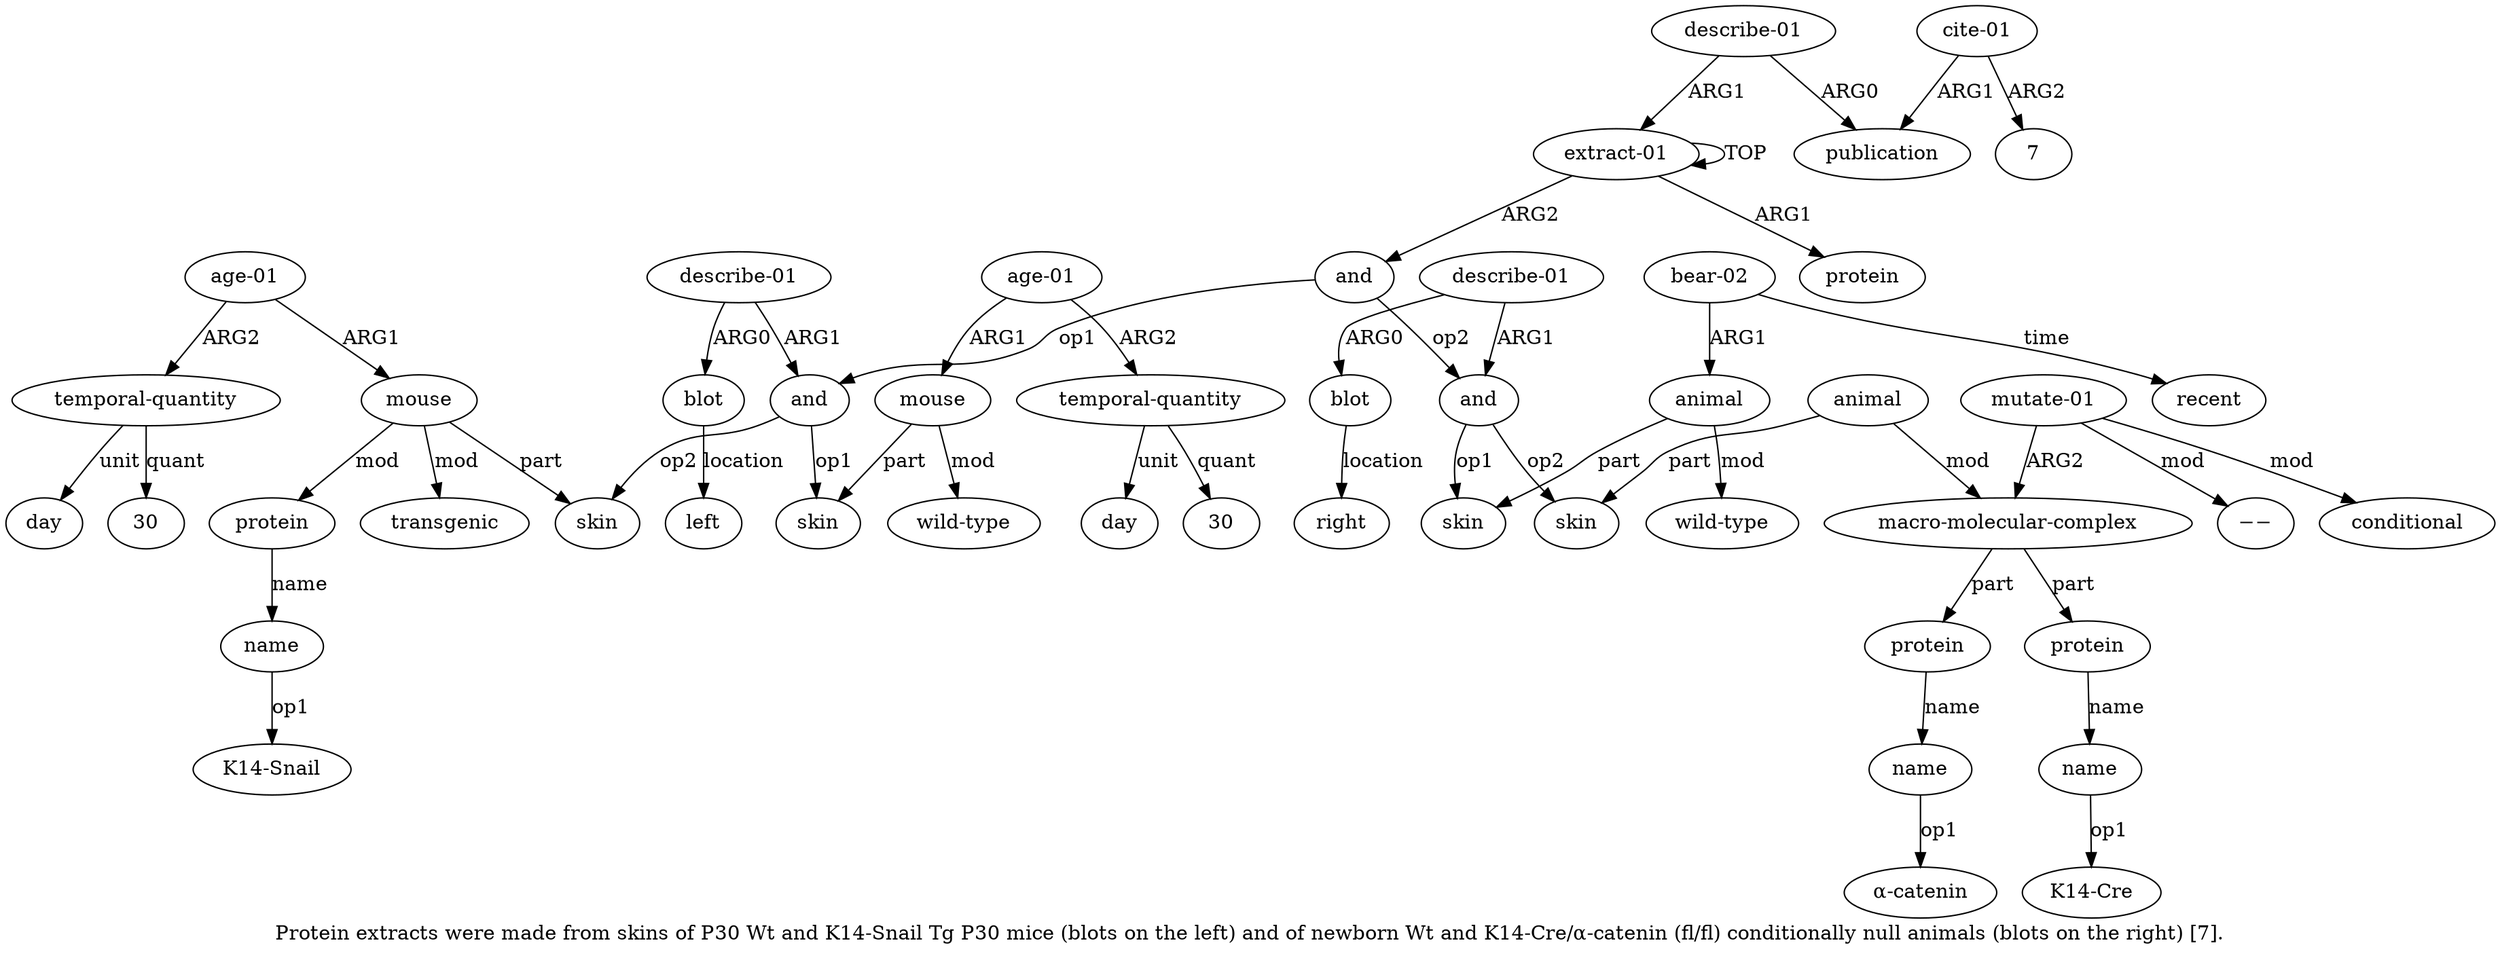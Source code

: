 digraph  {
	graph [label="Protein extracts were made from skins of P30 Wt and K14-Snail Tg P30 mice (blots on the left) and of newborn Wt and K14-Cre/α-catenin (\
fl/fl) conditionally null animals (blots on the right) [7]."];
	node [label="\N"];
	a20	 [color=black,
		gold_ind=20,
		gold_label=left,
		label=left,
		test_ind=20,
		test_label=left];
	a21	 [color=black,
		gold_ind=21,
		gold_label=and,
		label=and,
		test_ind=21,
		test_label=and];
	a22	 [color=black,
		gold_ind=22,
		gold_label=skin,
		label=skin,
		test_ind=22,
		test_label=skin];
	a21 -> a22 [key=0,
	color=black,
	gold_label=op1,
	label=op1,
	test_label=op1];
a27 [color=black,
	gold_ind=27,
	gold_label=skin,
	label=skin,
	test_ind=27,
	test_label=skin];
a21 -> a27 [key=0,
color=black,
gold_label=op2,
label=op2,
test_label=op2];
a23 [color=black,
gold_ind=23,
gold_label=animal,
label=animal,
test_ind=23,
test_label=animal];
a23 -> a22 [key=0,
color=black,
gold_label=part,
label=part,
test_label=part];
a24 [color=black,
gold_ind=24,
gold_label="wild-type",
label="wild-type",
test_ind=24,
test_label="wild-type"];
a23 -> a24 [key=0,
color=black,
gold_label=mod,
label=mod,
test_label=mod];
a25 [color=black,
gold_ind=25,
gold_label="bear-02",
label="bear-02",
test_ind=25,
test_label="bear-02"];
a25 -> a23 [key=0,
color=black,
gold_label=ARG1,
label=ARG1,
test_label=ARG1];
a26 [color=black,
gold_ind=26,
gold_label=recent,
label=recent,
test_ind=26,
test_label=recent];
a25 -> a26 [key=0,
color=black,
gold_label=time,
label=time,
test_label=time];
a28 [color=black,
gold_ind=28,
gold_label=animal,
label=animal,
test_ind=28,
test_label=animal];
a28 -> a27 [key=0,
color=black,
gold_label=part,
label=part,
test_label=part];
a29 [color=black,
gold_ind=29,
gold_label="macro-molecular-complex",
label="macro-molecular-complex",
test_ind=29,
test_label="macro-molecular-complex"];
a28 -> a29 [key=0,
color=black,
gold_label=mod,
label=mod,
test_label=mod];
a30 [color=black,
gold_ind=30,
gold_label=protein,
label=protein,
test_ind=30,
test_label=protein];
a29 -> a30 [key=0,
color=black,
gold_label=part,
label=part,
test_label=part];
a32 [color=black,
gold_ind=32,
gold_label=protein,
label=protein,
test_ind=32,
test_label=protein];
a29 -> a32 [key=0,
color=black,
gold_label=part,
label=part,
test_label=part];
a31 [color=black,
gold_ind=31,
gold_label=name,
label=name,
test_ind=31,
test_label=name];
"a31 K14-Cre" [color=black,
gold_ind=-1,
gold_label="K14-Cre",
label="K14-Cre",
test_ind=-1,
test_label="K14-Cre"];
a31 -> "a31 K14-Cre" [key=0,
color=black,
gold_label=op1,
label=op1,
test_label=op1];
a30 -> a31 [key=0,
color=black,
gold_label=name,
label=name,
test_label=name];
"a34 −−" [color=black,
gold_ind=-1,
gold_label=−−,
label=−−,
test_ind=-1,
test_label=−−];
a37 [color=black,
gold_ind=37,
gold_label=blot,
label=blot,
test_ind=37,
test_label=blot];
a38 [color=black,
gold_ind=38,
gold_label=right,
label=right,
test_ind=38,
test_label=right];
a37 -> a38 [key=0,
color=black,
gold_label=location,
label=location,
test_label=location];
a36 [color=black,
gold_ind=36,
gold_label="describe-01",
label="describe-01",
test_ind=36,
test_label="describe-01"];
a36 -> a21 [key=0,
color=black,
gold_label=ARG1,
label=ARG1,
test_label=ARG1];
a36 -> a37 [key=0,
color=black,
gold_label=ARG0,
label=ARG0,
test_label=ARG0];
a33 [color=black,
gold_ind=33,
gold_label=name,
label=name,
test_ind=33,
test_label=name];
"a33 α-catenin" [color=black,
gold_ind=-1,
gold_label="α-catenin",
label="α-catenin",
test_ind=-1,
test_label="α-catenin"];
a33 -> "a33 α-catenin" [key=0,
color=black,
gold_label=op1,
label=op1,
test_label=op1];
a35 [color=black,
gold_ind=35,
gold_label=conditional,
label=conditional,
test_ind=35,
test_label=conditional];
a34 [color=black,
gold_ind=34,
gold_label="mutate-01",
label="mutate-01",
test_ind=34,
test_label="mutate-01"];
a34 -> a29 [key=0,
color=black,
gold_label=ARG2,
label=ARG2,
test_label=ARG2];
a34 -> "a34 −−" [key=0,
color=black,
gold_label=mod,
label=mod,
test_label=mod];
a34 -> a35 [key=0,
color=black,
gold_label=mod,
label=mod,
test_label=mod];
a32 -> a33 [key=0,
color=black,
gold_label=name,
label=name,
test_label=name];
a15 [color=black,
gold_ind=15,
gold_label="age-01",
label="age-01",
test_ind=15,
test_label="age-01"];
a16 [color=black,
gold_ind=16,
gold_label="temporal-quantity",
label="temporal-quantity",
test_ind=16,
test_label="temporal-quantity"];
a15 -> a16 [key=0,
color=black,
gold_label=ARG2,
label=ARG2,
test_label=ARG2];
a11 [color=black,
gold_ind=11,
gold_label=mouse,
label=mouse,
test_ind=11,
test_label=mouse];
a15 -> a11 [key=0,
color=black,
gold_label=ARG1,
label=ARG1,
test_label=ARG1];
a14 [color=black,
gold_ind=14,
gold_label=name,
label=name,
test_ind=14,
test_label=name];
"a14 K14-Snail" [color=black,
gold_ind=-1,
gold_label="K14-Snail",
label="K14-Snail",
test_ind=-1,
test_label="K14-Snail"];
a14 -> "a14 K14-Snail" [key=0,
color=black,
gold_label=op1,
label=op1,
test_label=op1];
a17 [color=black,
gold_ind=17,
gold_label=day,
label=day,
test_ind=17,
test_label=day];
a16 -> a17 [key=0,
color=black,
gold_label=unit,
label=unit,
test_label=unit];
"a16 30" [color=black,
gold_ind=-1,
gold_label=30,
label=30,
test_ind=-1,
test_label=30];
a16 -> "a16 30" [key=0,
color=black,
gold_label=quant,
label=quant,
test_label=quant];
a10 [color=black,
gold_ind=10,
gold_label=skin,
label=skin,
test_ind=10,
test_label=skin];
a11 -> a10 [key=0,
color=black,
gold_label=part,
label=part,
test_label=part];
a13 [color=black,
gold_ind=13,
gold_label=protein,
label=protein,
test_ind=13,
test_label=protein];
a11 -> a13 [key=0,
color=black,
gold_label=mod,
label=mod,
test_label=mod];
a12 [color=black,
gold_ind=12,
gold_label=transgenic,
label=transgenic,
test_ind=12,
test_label=transgenic];
a11 -> a12 [key=0,
color=black,
gold_label=mod,
label=mod,
test_label=mod];
a13 -> a14 [key=0,
color=black,
gold_label=name,
label=name,
test_label=name];
a39 [color=black,
gold_ind=39,
gold_label="describe-01",
label="describe-01",
test_ind=39,
test_label="describe-01"];
a0 [color=black,
gold_ind=0,
gold_label="extract-01",
label="extract-01",
test_ind=0,
test_label="extract-01"];
a39 -> a0 [key=0,
color=black,
gold_label=ARG1,
label=ARG1,
test_label=ARG1];
a40 [color=black,
gold_ind=40,
gold_label=publication,
label=publication,
test_ind=40,
test_label=publication];
a39 -> a40 [key=0,
color=black,
gold_label=ARG0,
label=ARG0,
test_label=ARG0];
a19 [color=black,
gold_ind=19,
gold_label=blot,
label=blot,
test_ind=19,
test_label=blot];
a19 -> a20 [key=0,
color=black,
gold_label=location,
label=location,
test_label=location];
a18 [color=black,
gold_ind=18,
gold_label="describe-01",
label="describe-01",
test_ind=18,
test_label="describe-01"];
a18 -> a19 [key=0,
color=black,
gold_label=ARG0,
label=ARG0,
test_label=ARG0];
a3 [color=black,
gold_ind=3,
gold_label=and,
label=and,
test_ind=3,
test_label=and];
a18 -> a3 [key=0,
color=black,
gold_label=ARG1,
label=ARG1,
test_label=ARG1];
a1 [color=black,
gold_ind=1,
gold_label=protein,
label=protein,
test_ind=1,
test_label=protein];
a0 -> a1 [key=0,
color=black,
gold_label=ARG1,
label=ARG1,
test_label=ARG1];
a0 -> a0 [key=0,
color=black,
gold_label=TOP,
label=TOP,
test_label=TOP];
a2 [color=black,
gold_ind=2,
gold_label=and,
label=and,
test_ind=2,
test_label=and];
a0 -> a2 [key=0,
color=black,
gold_label=ARG2,
label=ARG2,
test_label=ARG2];
a3 -> a10 [key=0,
color=black,
gold_label=op2,
label=op2,
test_label=op2];
a4 [color=black,
gold_ind=4,
gold_label=skin,
label=skin,
test_ind=4,
test_label=skin];
a3 -> a4 [key=0,
color=black,
gold_label=op1,
label=op1,
test_label=op1];
a2 -> a21 [key=0,
color=black,
gold_label=op2,
label=op2,
test_label=op2];
a2 -> a3 [key=0,
color=black,
gold_label=op1,
label=op1,
test_label=op1];
a5 [color=black,
gold_ind=5,
gold_label=mouse,
label=mouse,
test_ind=5,
test_label=mouse];
a5 -> a4 [key=0,
color=black,
gold_label=part,
label=part,
test_label=part];
a6 [color=black,
gold_ind=6,
gold_label="wild-type",
label="wild-type",
test_ind=6,
test_label="wild-type"];
a5 -> a6 [key=0,
color=black,
gold_label=mod,
label=mod,
test_label=mod];
a7 [color=black,
gold_ind=7,
gold_label="age-01",
label="age-01",
test_ind=7,
test_label="age-01"];
a7 -> a5 [key=0,
color=black,
gold_label=ARG1,
label=ARG1,
test_label=ARG1];
a8 [color=black,
gold_ind=8,
gold_label="temporal-quantity",
label="temporal-quantity",
test_ind=8,
test_label="temporal-quantity"];
a7 -> a8 [key=0,
color=black,
gold_label=ARG2,
label=ARG2,
test_label=ARG2];
a9 [color=black,
gold_ind=9,
gold_label=day,
label=day,
test_ind=9,
test_label=day];
a8 -> a9 [key=0,
color=black,
gold_label=unit,
label=unit,
test_label=unit];
"a8 30" [color=black,
gold_ind=-1,
gold_label=30,
label=30,
test_ind=-1,
test_label=30];
a8 -> "a8 30" [key=0,
color=black,
gold_label=quant,
label=quant,
test_label=quant];
"a41 7" [color=black,
gold_ind=-1,
gold_label=7,
label=7,
test_ind=-1,
test_label=7];
a41 [color=black,
gold_ind=41,
gold_label="cite-01",
label="cite-01",
test_ind=41,
test_label="cite-01"];
a41 -> "a41 7" [key=0,
color=black,
gold_label=ARG2,
label=ARG2,
test_label=ARG2];
a41 -> a40 [key=0,
color=black,
gold_label=ARG1,
label=ARG1,
test_label=ARG1];
}
